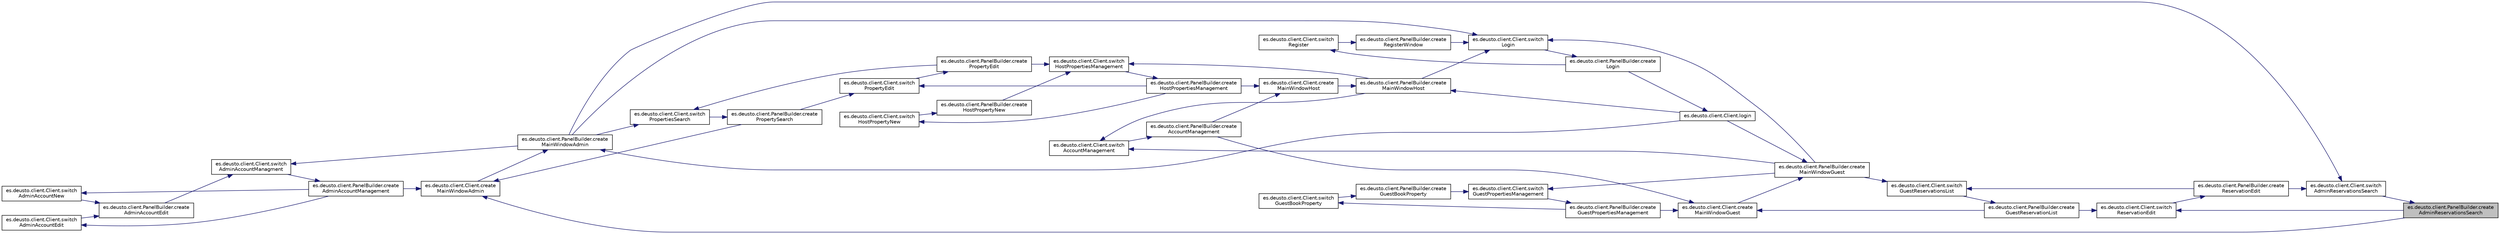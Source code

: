 digraph "es.deusto.client.PanelBuilder.createAdminReservationsSearch"
{
 // LATEX_PDF_SIZE
  edge [fontname="Helvetica",fontsize="10",labelfontname="Helvetica",labelfontsize="10"];
  node [fontname="Helvetica",fontsize="10",shape=record];
  rankdir="RL";
  Node460 [label="es.deusto.client.PanelBuilder.create\lAdminReservationsSearch",height=0.2,width=0.4,color="black", fillcolor="grey75", style="filled", fontcolor="black",tooltip=" "];
  Node460 -> Node461 [dir="back",color="midnightblue",fontsize="10",style="solid",fontname="Helvetica"];
  Node461 [label="es.deusto.client.Client.switch\lAdminReservationsSearch",height=0.2,width=0.4,color="black", fillcolor="white", style="filled",URL="$classes_1_1deusto_1_1client_1_1_client.html#a64110a92c5026cc2c23c1989d86164fd",tooltip=" "];
  Node461 -> Node462 [dir="back",color="midnightblue",fontsize="10",style="solid",fontname="Helvetica"];
  Node462 [label="es.deusto.client.PanelBuilder.create\lReservationEdit",height=0.2,width=0.4,color="black", fillcolor="white", style="filled",URL="$classes_1_1deusto_1_1client_1_1_panel_builder.html#a7c3b05bd40288bf45dc318f9f26a0377",tooltip=" "];
  Node462 -> Node463 [dir="back",color="midnightblue",fontsize="10",style="solid",fontname="Helvetica"];
  Node463 [label="es.deusto.client.Client.switch\lReservationEdit",height=0.2,width=0.4,color="black", fillcolor="white", style="filled",URL="$classes_1_1deusto_1_1client_1_1_client.html#a0f4f5c060e44c9d9d6ed08b652612b13",tooltip=" "];
  Node463 -> Node464 [dir="back",color="midnightblue",fontsize="10",style="solid",fontname="Helvetica"];
  Node464 [label="es.deusto.client.PanelBuilder.create\lGuestReservationList",height=0.2,width=0.4,color="black", fillcolor="white", style="filled",URL="$classes_1_1deusto_1_1client_1_1_panel_builder.html#a49dcd798d35c7b9b9c05e1353133afe1",tooltip=" "];
  Node464 -> Node465 [dir="back",color="midnightblue",fontsize="10",style="solid",fontname="Helvetica"];
  Node465 [label="es.deusto.client.Client.switch\lGuestReservationsList",height=0.2,width=0.4,color="black", fillcolor="white", style="filled",URL="$classes_1_1deusto_1_1client_1_1_client.html#abe4b00051f82e6fcf26c236b711cdf15",tooltip=" "];
  Node465 -> Node462 [dir="back",color="midnightblue",fontsize="10",style="solid",fontname="Helvetica"];
  Node465 -> Node466 [dir="back",color="midnightblue",fontsize="10",style="solid",fontname="Helvetica"];
  Node466 [label="es.deusto.client.PanelBuilder.create\lMainWindowGuest",height=0.2,width=0.4,color="black", fillcolor="white", style="filled",URL="$classes_1_1deusto_1_1client_1_1_panel_builder.html#a8969744356db218b0c7ec2131856433d",tooltip=" "];
  Node466 -> Node467 [dir="back",color="midnightblue",fontsize="10",style="solid",fontname="Helvetica"];
  Node467 [label="es.deusto.client.Client.login",height=0.2,width=0.4,color="black", fillcolor="white", style="filled",URL="$classes_1_1deusto_1_1client_1_1_client.html#a5c063d0b51ad320c92aa4d2525d67249",tooltip=" "];
  Node467 -> Node468 [dir="back",color="midnightblue",fontsize="10",style="solid",fontname="Helvetica"];
  Node468 [label="es.deusto.client.PanelBuilder.create\lLogin",height=0.2,width=0.4,color="black", fillcolor="white", style="filled",URL="$classes_1_1deusto_1_1client_1_1_panel_builder.html#a1922794e0ef78f689031499da33f495b",tooltip=" "];
  Node468 -> Node469 [dir="back",color="midnightblue",fontsize="10",style="solid",fontname="Helvetica"];
  Node469 [label="es.deusto.client.Client.switch\lLogin",height=0.2,width=0.4,color="black", fillcolor="white", style="filled",URL="$classes_1_1deusto_1_1client_1_1_client.html#a3649bfd0f4c5465aa12412473082b4a7",tooltip=" "];
  Node469 -> Node470 [dir="back",color="midnightblue",fontsize="10",style="solid",fontname="Helvetica"];
  Node470 [label="es.deusto.client.PanelBuilder.create\lRegisterWindow",height=0.2,width=0.4,color="black", fillcolor="white", style="filled",URL="$classes_1_1deusto_1_1client_1_1_panel_builder.html#abb0748521d51c1dcdcdd548f487ef72b",tooltip=" "];
  Node470 -> Node471 [dir="back",color="midnightblue",fontsize="10",style="solid",fontname="Helvetica"];
  Node471 [label="es.deusto.client.Client.switch\lRegister",height=0.2,width=0.4,color="black", fillcolor="white", style="filled",URL="$classes_1_1deusto_1_1client_1_1_client.html#a4d905b598ea8ff38f06e9a12b81dcab2",tooltip=" "];
  Node471 -> Node468 [dir="back",color="midnightblue",fontsize="10",style="solid",fontname="Helvetica"];
  Node469 -> Node472 [dir="back",color="midnightblue",fontsize="10",style="solid",fontname="Helvetica"];
  Node472 [label="es.deusto.client.PanelBuilder.create\lMainWindowAdmin",height=0.2,width=0.4,color="black", fillcolor="white", style="filled",URL="$classes_1_1deusto_1_1client_1_1_panel_builder.html#a32b7942177958f07263535d6d255556b",tooltip=" "];
  Node472 -> Node467 [dir="back",color="midnightblue",fontsize="10",style="solid",fontname="Helvetica"];
  Node472 -> Node473 [dir="back",color="midnightblue",fontsize="10",style="solid",fontname="Helvetica"];
  Node473 [label="es.deusto.client.Client.create\lMainWindowAdmin",height=0.2,width=0.4,color="black", fillcolor="white", style="filled",URL="$classes_1_1deusto_1_1client_1_1_client.html#a1628f28a7a5758510ccb6a4d1fa697a9",tooltip=" "];
  Node473 -> Node474 [dir="back",color="midnightblue",fontsize="10",style="solid",fontname="Helvetica"];
  Node474 [label="es.deusto.client.PanelBuilder.create\lPropertySearch",height=0.2,width=0.4,color="black", fillcolor="white", style="filled",URL="$classes_1_1deusto_1_1client_1_1_panel_builder.html#a96fdce41db963997c711d646563c69e0",tooltip=" "];
  Node474 -> Node475 [dir="back",color="midnightblue",fontsize="10",style="solid",fontname="Helvetica"];
  Node475 [label="es.deusto.client.Client.switch\lPropertiesSearch",height=0.2,width=0.4,color="black", fillcolor="white", style="filled",URL="$classes_1_1deusto_1_1client_1_1_client.html#af87b7fcbe691ef0a31dbc6849a037415",tooltip=" "];
  Node475 -> Node476 [dir="back",color="midnightblue",fontsize="10",style="solid",fontname="Helvetica"];
  Node476 [label="es.deusto.client.PanelBuilder.create\lPropertyEdit",height=0.2,width=0.4,color="black", fillcolor="white", style="filled",URL="$classes_1_1deusto_1_1client_1_1_panel_builder.html#aeaa0ead483ff83c6a51a96eddaa8795a",tooltip=" "];
  Node476 -> Node477 [dir="back",color="midnightblue",fontsize="10",style="solid",fontname="Helvetica"];
  Node477 [label="es.deusto.client.Client.switch\lPropertyEdit",height=0.2,width=0.4,color="black", fillcolor="white", style="filled",URL="$classes_1_1deusto_1_1client_1_1_client.html#a5dd6469d4428fe705fce4087aa386602",tooltip=" "];
  Node477 -> Node474 [dir="back",color="midnightblue",fontsize="10",style="solid",fontname="Helvetica"];
  Node477 -> Node478 [dir="back",color="midnightblue",fontsize="10",style="solid",fontname="Helvetica"];
  Node478 [label="es.deusto.client.PanelBuilder.create\lHostPropertiesManagement",height=0.2,width=0.4,color="black", fillcolor="white", style="filled",URL="$classes_1_1deusto_1_1client_1_1_panel_builder.html#a163a405546ee36aa7ce547c754b17844",tooltip=" "];
  Node478 -> Node479 [dir="back",color="midnightblue",fontsize="10",style="solid",fontname="Helvetica"];
  Node479 [label="es.deusto.client.Client.switch\lHostPropertiesManagement",height=0.2,width=0.4,color="black", fillcolor="white", style="filled",URL="$classes_1_1deusto_1_1client_1_1_client.html#a19e2021b8e93a30af971bfd07c2a8507",tooltip=" "];
  Node479 -> Node476 [dir="back",color="midnightblue",fontsize="10",style="solid",fontname="Helvetica"];
  Node479 -> Node480 [dir="back",color="midnightblue",fontsize="10",style="solid",fontname="Helvetica"];
  Node480 [label="es.deusto.client.PanelBuilder.create\lHostPropertyNew",height=0.2,width=0.4,color="black", fillcolor="white", style="filled",URL="$classes_1_1deusto_1_1client_1_1_panel_builder.html#a5211ab6dedb849c374d7816f5071109c",tooltip=" "];
  Node480 -> Node481 [dir="back",color="midnightblue",fontsize="10",style="solid",fontname="Helvetica"];
  Node481 [label="es.deusto.client.Client.switch\lHostPropertyNew",height=0.2,width=0.4,color="black", fillcolor="white", style="filled",URL="$classes_1_1deusto_1_1client_1_1_client.html#a0796863f65c9c5e8857b3b129802358e",tooltip=" "];
  Node481 -> Node478 [dir="back",color="midnightblue",fontsize="10",style="solid",fontname="Helvetica"];
  Node479 -> Node482 [dir="back",color="midnightblue",fontsize="10",style="solid",fontname="Helvetica"];
  Node482 [label="es.deusto.client.PanelBuilder.create\lMainWindowHost",height=0.2,width=0.4,color="black", fillcolor="white", style="filled",URL="$classes_1_1deusto_1_1client_1_1_panel_builder.html#a0d8f1d6c73010786f5b1765fdc490e4b",tooltip=" "];
  Node482 -> Node467 [dir="back",color="midnightblue",fontsize="10",style="solid",fontname="Helvetica"];
  Node482 -> Node483 [dir="back",color="midnightblue",fontsize="10",style="solid",fontname="Helvetica"];
  Node483 [label="es.deusto.client.Client.create\lMainWindowHost",height=0.2,width=0.4,color="black", fillcolor="white", style="filled",URL="$classes_1_1deusto_1_1client_1_1_client.html#afd0e78bff5570acbd1f8b06893d3a078",tooltip=" "];
  Node483 -> Node478 [dir="back",color="midnightblue",fontsize="10",style="solid",fontname="Helvetica"];
  Node483 -> Node484 [dir="back",color="midnightblue",fontsize="10",style="solid",fontname="Helvetica"];
  Node484 [label="es.deusto.client.PanelBuilder.create\lAccountManagement",height=0.2,width=0.4,color="black", fillcolor="white", style="filled",URL="$classes_1_1deusto_1_1client_1_1_panel_builder.html#aa51d5dd53cd9147ffc99d4b9c5c3026d",tooltip=" "];
  Node484 -> Node485 [dir="back",color="midnightblue",fontsize="10",style="solid",fontname="Helvetica"];
  Node485 [label="es.deusto.client.Client.switch\lAccountManagement",height=0.2,width=0.4,color="black", fillcolor="white", style="filled",URL="$classes_1_1deusto_1_1client_1_1_client.html#af82d1b484aaaa288d5e6efc2723fa9bd",tooltip=" "];
  Node485 -> Node482 [dir="back",color="midnightblue",fontsize="10",style="solid",fontname="Helvetica"];
  Node485 -> Node466 [dir="back",color="midnightblue",fontsize="10",style="solid",fontname="Helvetica"];
  Node475 -> Node472 [dir="back",color="midnightblue",fontsize="10",style="solid",fontname="Helvetica"];
  Node473 -> Node486 [dir="back",color="midnightblue",fontsize="10",style="solid",fontname="Helvetica"];
  Node486 [label="es.deusto.client.PanelBuilder.create\lAdminAccountManagement",height=0.2,width=0.4,color="black", fillcolor="white", style="filled",URL="$classes_1_1deusto_1_1client_1_1_panel_builder.html#a76906aa362d3a389bda577a79b413374",tooltip=" "];
  Node486 -> Node487 [dir="back",color="midnightblue",fontsize="10",style="solid",fontname="Helvetica"];
  Node487 [label="es.deusto.client.Client.switch\lAdminAccountManagment",height=0.2,width=0.4,color="black", fillcolor="white", style="filled",URL="$classes_1_1deusto_1_1client_1_1_client.html#a2f806363c591a46a42ca419df7ce4ef0",tooltip=" "];
  Node487 -> Node488 [dir="back",color="midnightblue",fontsize="10",style="solid",fontname="Helvetica"];
  Node488 [label="es.deusto.client.PanelBuilder.create\lAdminAccountEdit",height=0.2,width=0.4,color="black", fillcolor="white", style="filled",URL="$classes_1_1deusto_1_1client_1_1_panel_builder.html#ab47c3bca19d01967d895e0dd7d3ad2f4",tooltip=" "];
  Node488 -> Node489 [dir="back",color="midnightblue",fontsize="10",style="solid",fontname="Helvetica"];
  Node489 [label="es.deusto.client.Client.switch\lAdminAccountEdit",height=0.2,width=0.4,color="black", fillcolor="white", style="filled",URL="$classes_1_1deusto_1_1client_1_1_client.html#a60c21761b82af9149afcf18fdebbc417",tooltip=" "];
  Node489 -> Node486 [dir="back",color="midnightblue",fontsize="10",style="solid",fontname="Helvetica"];
  Node488 -> Node490 [dir="back",color="midnightblue",fontsize="10",style="solid",fontname="Helvetica"];
  Node490 [label="es.deusto.client.Client.switch\lAdminAccountNew",height=0.2,width=0.4,color="black", fillcolor="white", style="filled",URL="$classes_1_1deusto_1_1client_1_1_client.html#a7b9ebc242c5d265ebeacb379034c9b7b",tooltip=" "];
  Node490 -> Node486 [dir="back",color="midnightblue",fontsize="10",style="solid",fontname="Helvetica"];
  Node487 -> Node472 [dir="back",color="midnightblue",fontsize="10",style="solid",fontname="Helvetica"];
  Node473 -> Node460 [dir="back",color="midnightblue",fontsize="10",style="solid",fontname="Helvetica"];
  Node469 -> Node482 [dir="back",color="midnightblue",fontsize="10",style="solid",fontname="Helvetica"];
  Node469 -> Node466 [dir="back",color="midnightblue",fontsize="10",style="solid",fontname="Helvetica"];
  Node466 -> Node491 [dir="back",color="midnightblue",fontsize="10",style="solid",fontname="Helvetica"];
  Node491 [label="es.deusto.client.Client.create\lMainWindowGuest",height=0.2,width=0.4,color="black", fillcolor="white", style="filled",URL="$classes_1_1deusto_1_1client_1_1_client.html#ade35c639554c770d3c2494e98c8ecb5c",tooltip=" "];
  Node491 -> Node464 [dir="back",color="midnightblue",fontsize="10",style="solid",fontname="Helvetica"];
  Node491 -> Node492 [dir="back",color="midnightblue",fontsize="10",style="solid",fontname="Helvetica"];
  Node492 [label="es.deusto.client.PanelBuilder.create\lGuestPropertiesManagement",height=0.2,width=0.4,color="black", fillcolor="white", style="filled",URL="$classes_1_1deusto_1_1client_1_1_panel_builder.html#a25c2bcc9184c1c014c9daf5d81b89728",tooltip=" "];
  Node492 -> Node493 [dir="back",color="midnightblue",fontsize="10",style="solid",fontname="Helvetica"];
  Node493 [label="es.deusto.client.Client.switch\lGuestPropertiesManagement",height=0.2,width=0.4,color="black", fillcolor="white", style="filled",URL="$classes_1_1deusto_1_1client_1_1_client.html#afd4978131a2d9f94f8a65f4fc2641235",tooltip=" "];
  Node493 -> Node494 [dir="back",color="midnightblue",fontsize="10",style="solid",fontname="Helvetica"];
  Node494 [label="es.deusto.client.PanelBuilder.create\lGuestBookProperty",height=0.2,width=0.4,color="black", fillcolor="white", style="filled",URL="$classes_1_1deusto_1_1client_1_1_panel_builder.html#a0d6ae6821b7f28f9fffb0d570d6524af",tooltip=" "];
  Node494 -> Node495 [dir="back",color="midnightblue",fontsize="10",style="solid",fontname="Helvetica"];
  Node495 [label="es.deusto.client.Client.switch\lGuestBookProperty",height=0.2,width=0.4,color="black", fillcolor="white", style="filled",URL="$classes_1_1deusto_1_1client_1_1_client.html#a9f7d7f1006b6b5da7c8fab120b127521",tooltip=" "];
  Node495 -> Node492 [dir="back",color="midnightblue",fontsize="10",style="solid",fontname="Helvetica"];
  Node493 -> Node466 [dir="back",color="midnightblue",fontsize="10",style="solid",fontname="Helvetica"];
  Node491 -> Node484 [dir="back",color="midnightblue",fontsize="10",style="solid",fontname="Helvetica"];
  Node463 -> Node460 [dir="back",color="midnightblue",fontsize="10",style="solid",fontname="Helvetica"];
  Node461 -> Node472 [dir="back",color="midnightblue",fontsize="10",style="solid",fontname="Helvetica"];
}
